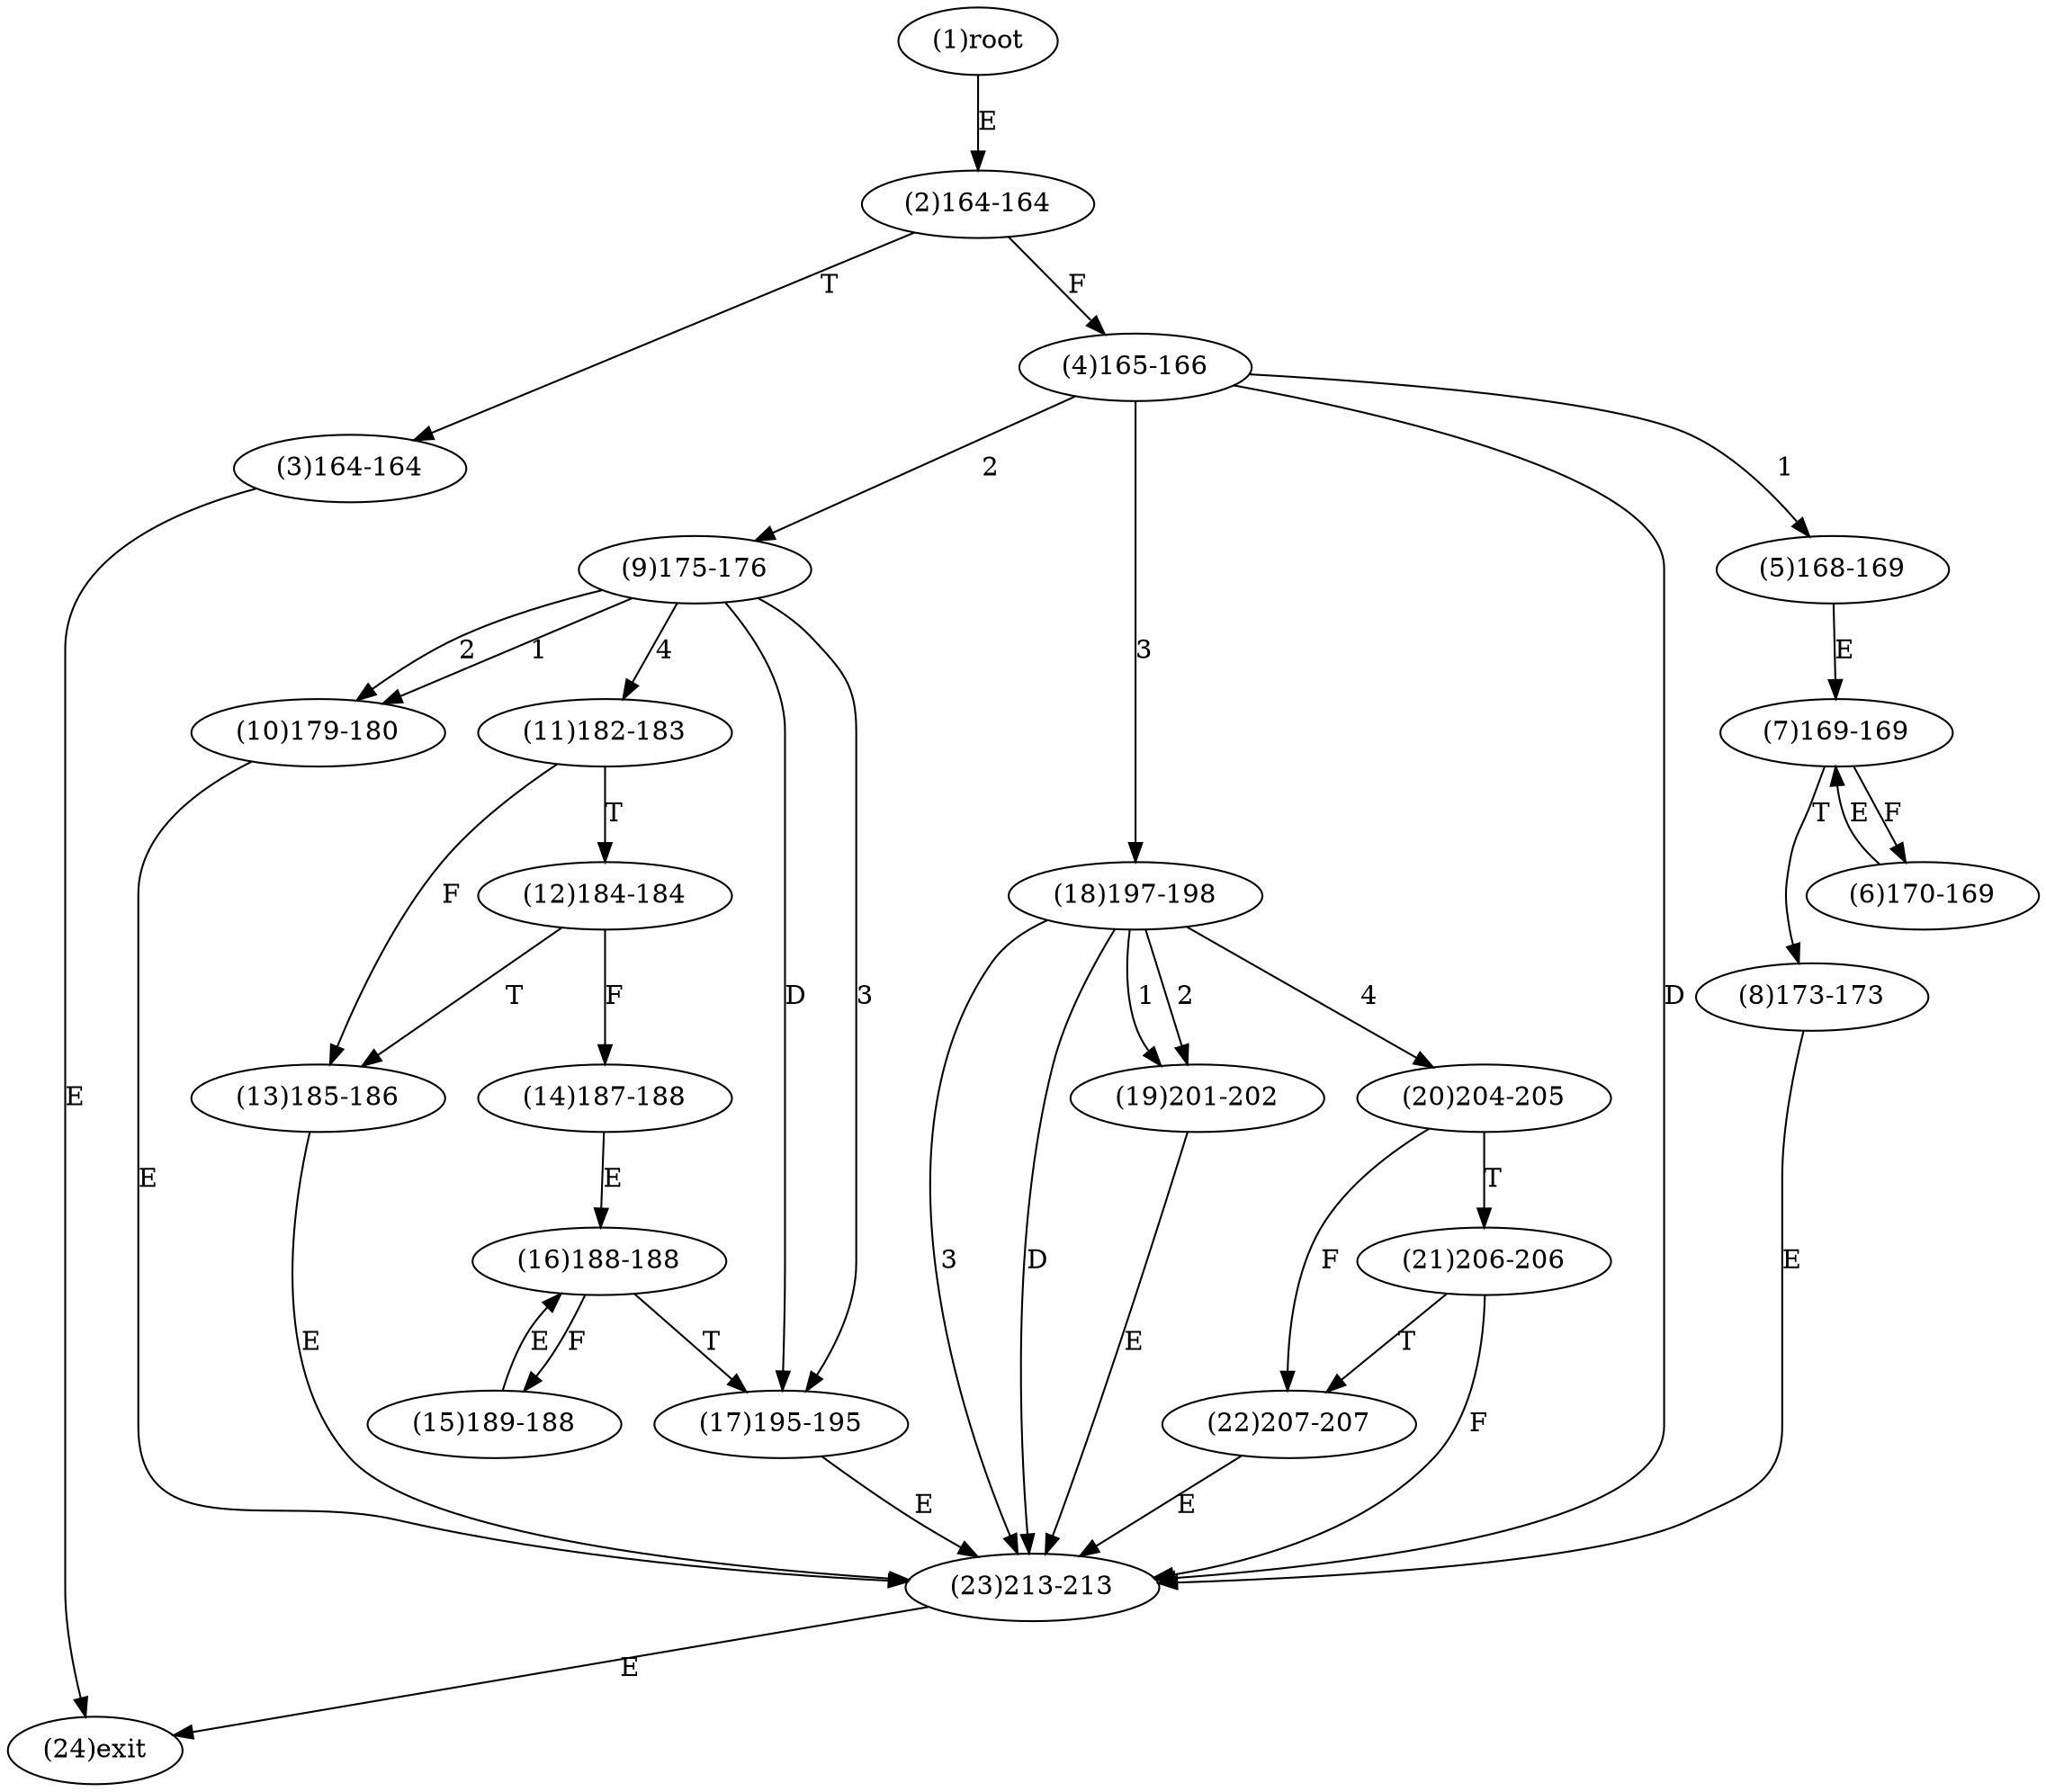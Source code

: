 digraph "" { 
1[ label="(1)root"];
2[ label="(2)164-164"];
3[ label="(3)164-164"];
4[ label="(4)165-166"];
5[ label="(5)168-169"];
6[ label="(6)170-169"];
7[ label="(7)169-169"];
8[ label="(8)173-173"];
9[ label="(9)175-176"];
10[ label="(10)179-180"];
11[ label="(11)182-183"];
12[ label="(12)184-184"];
13[ label="(13)185-186"];
14[ label="(14)187-188"];
15[ label="(15)189-188"];
17[ label="(17)195-195"];
16[ label="(16)188-188"];
19[ label="(19)201-202"];
18[ label="(18)197-198"];
21[ label="(21)206-206"];
20[ label="(20)204-205"];
23[ label="(23)213-213"];
22[ label="(22)207-207"];
24[ label="(24)exit"];
1->2[ label="E"];
2->4[ label="F"];
2->3[ label="T"];
3->24[ label="E"];
4->5[ label="1"];
4->9[ label="2"];
4->18[ label="3"];
4->23[ label="D"];
5->7[ label="E"];
6->7[ label="E"];
7->6[ label="F"];
7->8[ label="T"];
8->23[ label="E"];
9->10[ label="1"];
9->10[ label="2"];
9->17[ label="3"];
9->11[ label="4"];
9->17[ label="D"];
10->23[ label="E"];
11->13[ label="F"];
11->12[ label="T"];
12->14[ label="F"];
12->13[ label="T"];
13->23[ label="E"];
14->16[ label="E"];
15->16[ label="E"];
16->15[ label="F"];
16->17[ label="T"];
17->23[ label="E"];
18->19[ label="1"];
18->19[ label="2"];
18->23[ label="3"];
18->20[ label="4"];
18->23[ label="D"];
19->23[ label="E"];
20->22[ label="F"];
20->21[ label="T"];
21->23[ label="F"];
21->22[ label="T"];
22->23[ label="E"];
23->24[ label="E"];
}